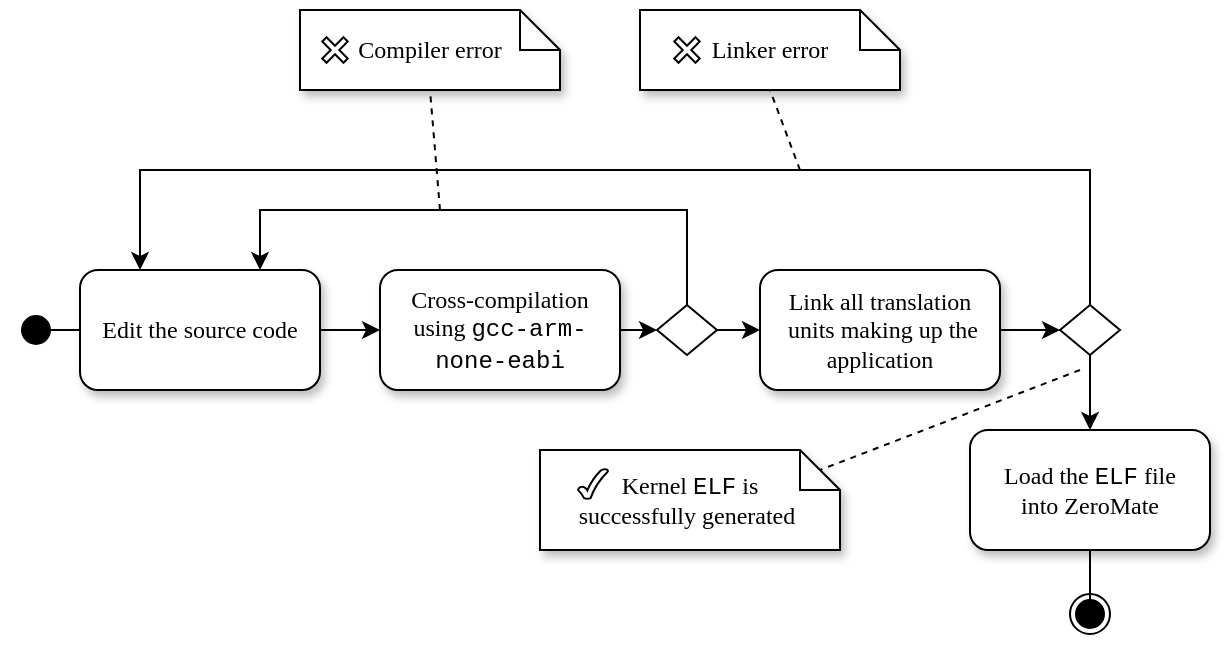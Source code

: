 <mxfile version="21.6.8" type="device">
  <diagram name="Stránka-1" id="tsRx_D--O9XQMYCSz6_k">
    <mxGraphModel dx="1036" dy="614" grid="1" gridSize="10" guides="1" tooltips="1" connect="1" arrows="1" fold="1" page="1" pageScale="1" pageWidth="827" pageHeight="1169" math="0" shadow="0">
      <root>
        <mxCell id="0" />
        <mxCell id="1" parent="0" />
        <mxCell id="IjhvTo_IzI4lZKBQeFjf-26" value="" style="strokeWidth=1;html=1;shape=mxgraph.flowchart.start_2;whiteSpace=wrap;" parent="1" vertex="1">
          <mxGeometry x="615" y="532" width="20" height="20" as="geometry" />
        </mxCell>
        <mxCell id="IjhvTo_IzI4lZKBQeFjf-2" value="" style="html=1;verticalAlign=bottom;startArrow=circle;startFill=1;endArrow=open;startSize=6;endSize=8;curved=0;rounded=0;" parent="1" edge="1">
          <mxGeometry width="80" relative="1" as="geometry">
            <mxPoint x="90" y="400" as="sourcePoint" />
            <mxPoint x="140" y="400" as="targetPoint" />
          </mxGeometry>
        </mxCell>
        <mxCell id="IjhvTo_IzI4lZKBQeFjf-7" style="edgeStyle=orthogonalEdgeStyle;rounded=0;orthogonalLoop=1;jettySize=auto;html=1;exitX=1;exitY=0.5;exitDx=0;exitDy=0;entryX=0;entryY=0.5;entryDx=0;entryDy=0;" parent="1" source="IjhvTo_IzI4lZKBQeFjf-4" target="IjhvTo_IzI4lZKBQeFjf-6" edge="1">
          <mxGeometry relative="1" as="geometry" />
        </mxCell>
        <mxCell id="IjhvTo_IzI4lZKBQeFjf-4" value="Edit the source code" style="rounded=1;whiteSpace=wrap;html=1;shadow=1;fontFamily=Computer Modern;" parent="1" vertex="1">
          <mxGeometry x="120" y="370" width="120" height="60" as="geometry" />
        </mxCell>
        <mxCell id="IjhvTo_IzI4lZKBQeFjf-12" style="edgeStyle=orthogonalEdgeStyle;rounded=0;orthogonalLoop=1;jettySize=auto;html=1;exitX=1;exitY=0.5;exitDx=0;exitDy=0;entryX=0;entryY=0.5;entryDx=0;entryDy=0;entryPerimeter=0;" parent="1" source="IjhvTo_IzI4lZKBQeFjf-6" target="IjhvTo_IzI4lZKBQeFjf-10" edge="1">
          <mxGeometry relative="1" as="geometry" />
        </mxCell>
        <mxCell id="IjhvTo_IzI4lZKBQeFjf-6" value="Cross-compilation using&amp;nbsp;&lt;font face=&quot;Courier New&quot;&gt;gcc-arm-none-eabi&lt;/font&gt;" style="rounded=1;whiteSpace=wrap;html=1;shadow=1;fontFamily=Computer Modern;" parent="1" vertex="1">
          <mxGeometry x="270" y="370" width="120" height="60" as="geometry" />
        </mxCell>
        <mxCell id="IjhvTo_IzI4lZKBQeFjf-15" value="" style="edgeStyle=orthogonalEdgeStyle;rounded=0;orthogonalLoop=1;jettySize=auto;html=1;" parent="1" source="IjhvTo_IzI4lZKBQeFjf-8" target="IjhvTo_IzI4lZKBQeFjf-14" edge="1">
          <mxGeometry relative="1" as="geometry" />
        </mxCell>
        <mxCell id="IjhvTo_IzI4lZKBQeFjf-8" value="Link all translation&lt;br&gt;&amp;nbsp;units making up the application" style="rounded=1;whiteSpace=wrap;html=1;shadow=1;fontFamily=Computer Modern;" parent="1" vertex="1">
          <mxGeometry x="460" y="370" width="120" height="60" as="geometry" />
        </mxCell>
        <mxCell id="IjhvTo_IzI4lZKBQeFjf-11" style="edgeStyle=orthogonalEdgeStyle;rounded=0;orthogonalLoop=1;jettySize=auto;html=1;exitX=0.5;exitY=0;exitDx=0;exitDy=0;exitPerimeter=0;entryX=0.75;entryY=0;entryDx=0;entryDy=0;" parent="1" source="IjhvTo_IzI4lZKBQeFjf-10" target="IjhvTo_IzI4lZKBQeFjf-4" edge="1">
          <mxGeometry relative="1" as="geometry">
            <mxPoint x="180" y="340" as="targetPoint" />
            <Array as="points">
              <mxPoint x="424" y="340" />
              <mxPoint x="210" y="340" />
            </Array>
          </mxGeometry>
        </mxCell>
        <mxCell id="IjhvTo_IzI4lZKBQeFjf-13" style="edgeStyle=orthogonalEdgeStyle;rounded=0;orthogonalLoop=1;jettySize=auto;html=1;exitX=1;exitY=0.5;exitDx=0;exitDy=0;exitPerimeter=0;entryX=0;entryY=0.5;entryDx=0;entryDy=0;" parent="1" source="IjhvTo_IzI4lZKBQeFjf-10" target="IjhvTo_IzI4lZKBQeFjf-8" edge="1">
          <mxGeometry relative="1" as="geometry" />
        </mxCell>
        <mxCell id="IjhvTo_IzI4lZKBQeFjf-10" value="" style="strokeWidth=1;html=1;shape=mxgraph.flowchart.decision;whiteSpace=wrap;" parent="1" vertex="1">
          <mxGeometry x="408.5" y="387.5" width="30" height="25" as="geometry" />
        </mxCell>
        <mxCell id="IjhvTo_IzI4lZKBQeFjf-16" style="edgeStyle=orthogonalEdgeStyle;rounded=0;orthogonalLoop=1;jettySize=auto;html=1;exitX=0.5;exitY=0;exitDx=0;exitDy=0;exitPerimeter=0;entryX=0.25;entryY=0;entryDx=0;entryDy=0;" parent="1" source="IjhvTo_IzI4lZKBQeFjf-14" target="IjhvTo_IzI4lZKBQeFjf-4" edge="1">
          <mxGeometry relative="1" as="geometry">
            <mxPoint x="455" y="340" as="targetPoint" />
            <mxPoint x="660" y="387.5" as="sourcePoint" />
            <Array as="points">
              <mxPoint x="625" y="320" />
              <mxPoint x="150" y="320" />
            </Array>
          </mxGeometry>
        </mxCell>
        <mxCell id="IjhvTo_IzI4lZKBQeFjf-19" style="edgeStyle=orthogonalEdgeStyle;rounded=0;orthogonalLoop=1;jettySize=auto;html=1;entryX=0.5;entryY=0;entryDx=0;entryDy=0;" parent="1" source="IjhvTo_IzI4lZKBQeFjf-14" target="IjhvTo_IzI4lZKBQeFjf-18" edge="1">
          <mxGeometry relative="1" as="geometry" />
        </mxCell>
        <mxCell id="IjhvTo_IzI4lZKBQeFjf-14" value="" style="strokeWidth=1;html=1;shape=mxgraph.flowchart.decision;whiteSpace=wrap;" parent="1" vertex="1">
          <mxGeometry x="610" y="387.5" width="30" height="25" as="geometry" />
        </mxCell>
        <mxCell id="IjhvTo_IzI4lZKBQeFjf-18" value="Load the &lt;font face=&quot;Courier New&quot;&gt;ELF&lt;/font&gt; file &lt;br&gt;into ZeroMate" style="rounded=1;whiteSpace=wrap;html=1;shadow=1;fontFamily=Computer Modern;" parent="1" vertex="1">
          <mxGeometry x="565" y="450" width="120" height="60" as="geometry" />
        </mxCell>
        <mxCell id="IjhvTo_IzI4lZKBQeFjf-20" value="Compiler error" style="shape=note;size=20;whiteSpace=wrap;html=1;shadow=1;fontFamily=Computer Modern;" parent="1" vertex="1">
          <mxGeometry x="230" y="240" width="130" height="40" as="geometry" />
        </mxCell>
        <mxCell id="IjhvTo_IzI4lZKBQeFjf-22" value="Linker error" style="shape=note;size=20;whiteSpace=wrap;html=1;shadow=1;fontFamily=Computer Modern;" parent="1" vertex="1">
          <mxGeometry x="400" y="240" width="130" height="40" as="geometry" />
        </mxCell>
        <mxCell id="IjhvTo_IzI4lZKBQeFjf-23" value="" style="endArrow=none;dashed=1;html=1;rounded=0;entryX=0.5;entryY=1;entryDx=0;entryDy=0;entryPerimeter=0;" parent="1" target="IjhvTo_IzI4lZKBQeFjf-20" edge="1">
          <mxGeometry width="50" height="50" relative="1" as="geometry">
            <mxPoint x="300" y="340" as="sourcePoint" />
            <mxPoint x="400" y="500" as="targetPoint" />
          </mxGeometry>
        </mxCell>
        <mxCell id="IjhvTo_IzI4lZKBQeFjf-24" value="" style="endArrow=none;dashed=1;html=1;rounded=0;entryX=0.5;entryY=1;entryDx=0;entryDy=0;entryPerimeter=0;" parent="1" target="IjhvTo_IzI4lZKBQeFjf-22" edge="1">
          <mxGeometry width="50" height="50" relative="1" as="geometry">
            <mxPoint x="480" y="320" as="sourcePoint" />
            <mxPoint x="305" y="290" as="targetPoint" />
          </mxGeometry>
        </mxCell>
        <mxCell id="IjhvTo_IzI4lZKBQeFjf-28" value="Kernel &lt;font face=&quot;Courier New&quot;&gt;ELF&lt;/font&gt; is &lt;br&gt;successfully generated&amp;nbsp;" style="shape=note;size=20;whiteSpace=wrap;html=1;shadow=1;fontFamily=Computer Modern;" parent="1" vertex="1">
          <mxGeometry x="350" y="460" width="150" height="50" as="geometry" />
        </mxCell>
        <mxCell id="IjhvTo_IzI4lZKBQeFjf-29" value="" style="endArrow=none;dashed=1;html=1;rounded=0;entryX=0;entryY=0;entryDx=140;entryDy=10;entryPerimeter=0;" parent="1" target="IjhvTo_IzI4lZKBQeFjf-28" edge="1">
          <mxGeometry width="50" height="50" relative="1" as="geometry">
            <mxPoint x="620" y="420" as="sourcePoint" />
            <mxPoint x="475" y="290" as="targetPoint" />
          </mxGeometry>
        </mxCell>
        <mxCell id="iYJ3L7pNNZiA9eqovc2s-1" value="" style="shape=cross;whiteSpace=wrap;html=1;rotation=45;direction=west;" parent="1" vertex="1">
          <mxGeometry x="240" y="252.5" width="15" height="15" as="geometry" />
        </mxCell>
        <mxCell id="iYJ3L7pNNZiA9eqovc2s-3" value="" style="shape=cross;whiteSpace=wrap;html=1;rotation=45;direction=west;" parent="1" vertex="1">
          <mxGeometry x="416" y="252.5" width="15" height="15" as="geometry" />
        </mxCell>
        <mxCell id="iYJ3L7pNNZiA9eqovc2s-8" value="" style="verticalLabelPosition=bottom;verticalAlign=top;html=1;shape=mxgraph.basic.tick;" parent="1" vertex="1">
          <mxGeometry x="369" y="469.5" width="15" height="15" as="geometry" />
        </mxCell>
        <mxCell id="iYJ3L7pNNZiA9eqovc2s-18" value="" style="html=1;verticalAlign=bottom;startArrow=circle;startFill=1;endArrow=none;startSize=6;endSize=8;curved=0;rounded=0;entryX=0.5;entryY=1;entryDx=0;entryDy=0;endFill=0;" parent="1" target="IjhvTo_IzI4lZKBQeFjf-18" edge="1">
          <mxGeometry width="80" relative="1" as="geometry">
            <mxPoint x="625" y="550" as="sourcePoint" />
            <mxPoint x="780" y="640" as="targetPoint" />
          </mxGeometry>
        </mxCell>
      </root>
    </mxGraphModel>
  </diagram>
</mxfile>
